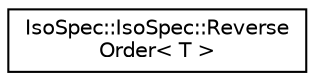 digraph "Graphical Class Hierarchy"
{
  edge [fontname="Helvetica",fontsize="10",labelfontname="Helvetica",labelfontsize="10"];
  node [fontname="Helvetica",fontsize="10",shape=record];
  rankdir="LR";
  Node0 [label="IsoSpec::IsoSpec::Reverse\lOrder\< T \>",height=0.2,width=0.4,color="black", fillcolor="white", style="filled",URL="$class_iso_spec_1_1_iso_spec_1_1_reverse_order.html"];
}

